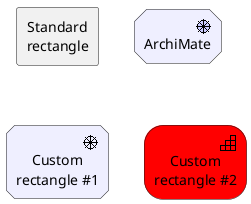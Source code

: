 {
  "sha1": "qblylp0nzobepu4xajwwkkf5o4iqxyk",
  "insertion": {
    "when": "2024-06-04T17:28:42.247Z",
    "url": "https://forum.plantuml.net/15817/bug-with-archimate-shapes?show=15830#c15830",
    "user": "plantuml@gmail.com"
  }
}
@startuml
!include <archimate/Archimate>
sprite $capability [16x16/4z] Ou03PZ10yC5CylZC280cHJ8V0w3Aayn71m
<style>
  .driver {
    DiagonalCorner 8
  }
  .capability {
    RoundCorner 38
  }
</style>

rectangle "Standard\nrectangle" as R
archimate #MOTIVATION "ArchiMate" as A <<motivation-driver>>
rectangle #MOTIVATION "Custom\nrectangle #1" as P <<$archimate/driver>>
rectangle #RED "Custom\nrectangle #2" as C <<$capability>> <<capability>>
@enduml
